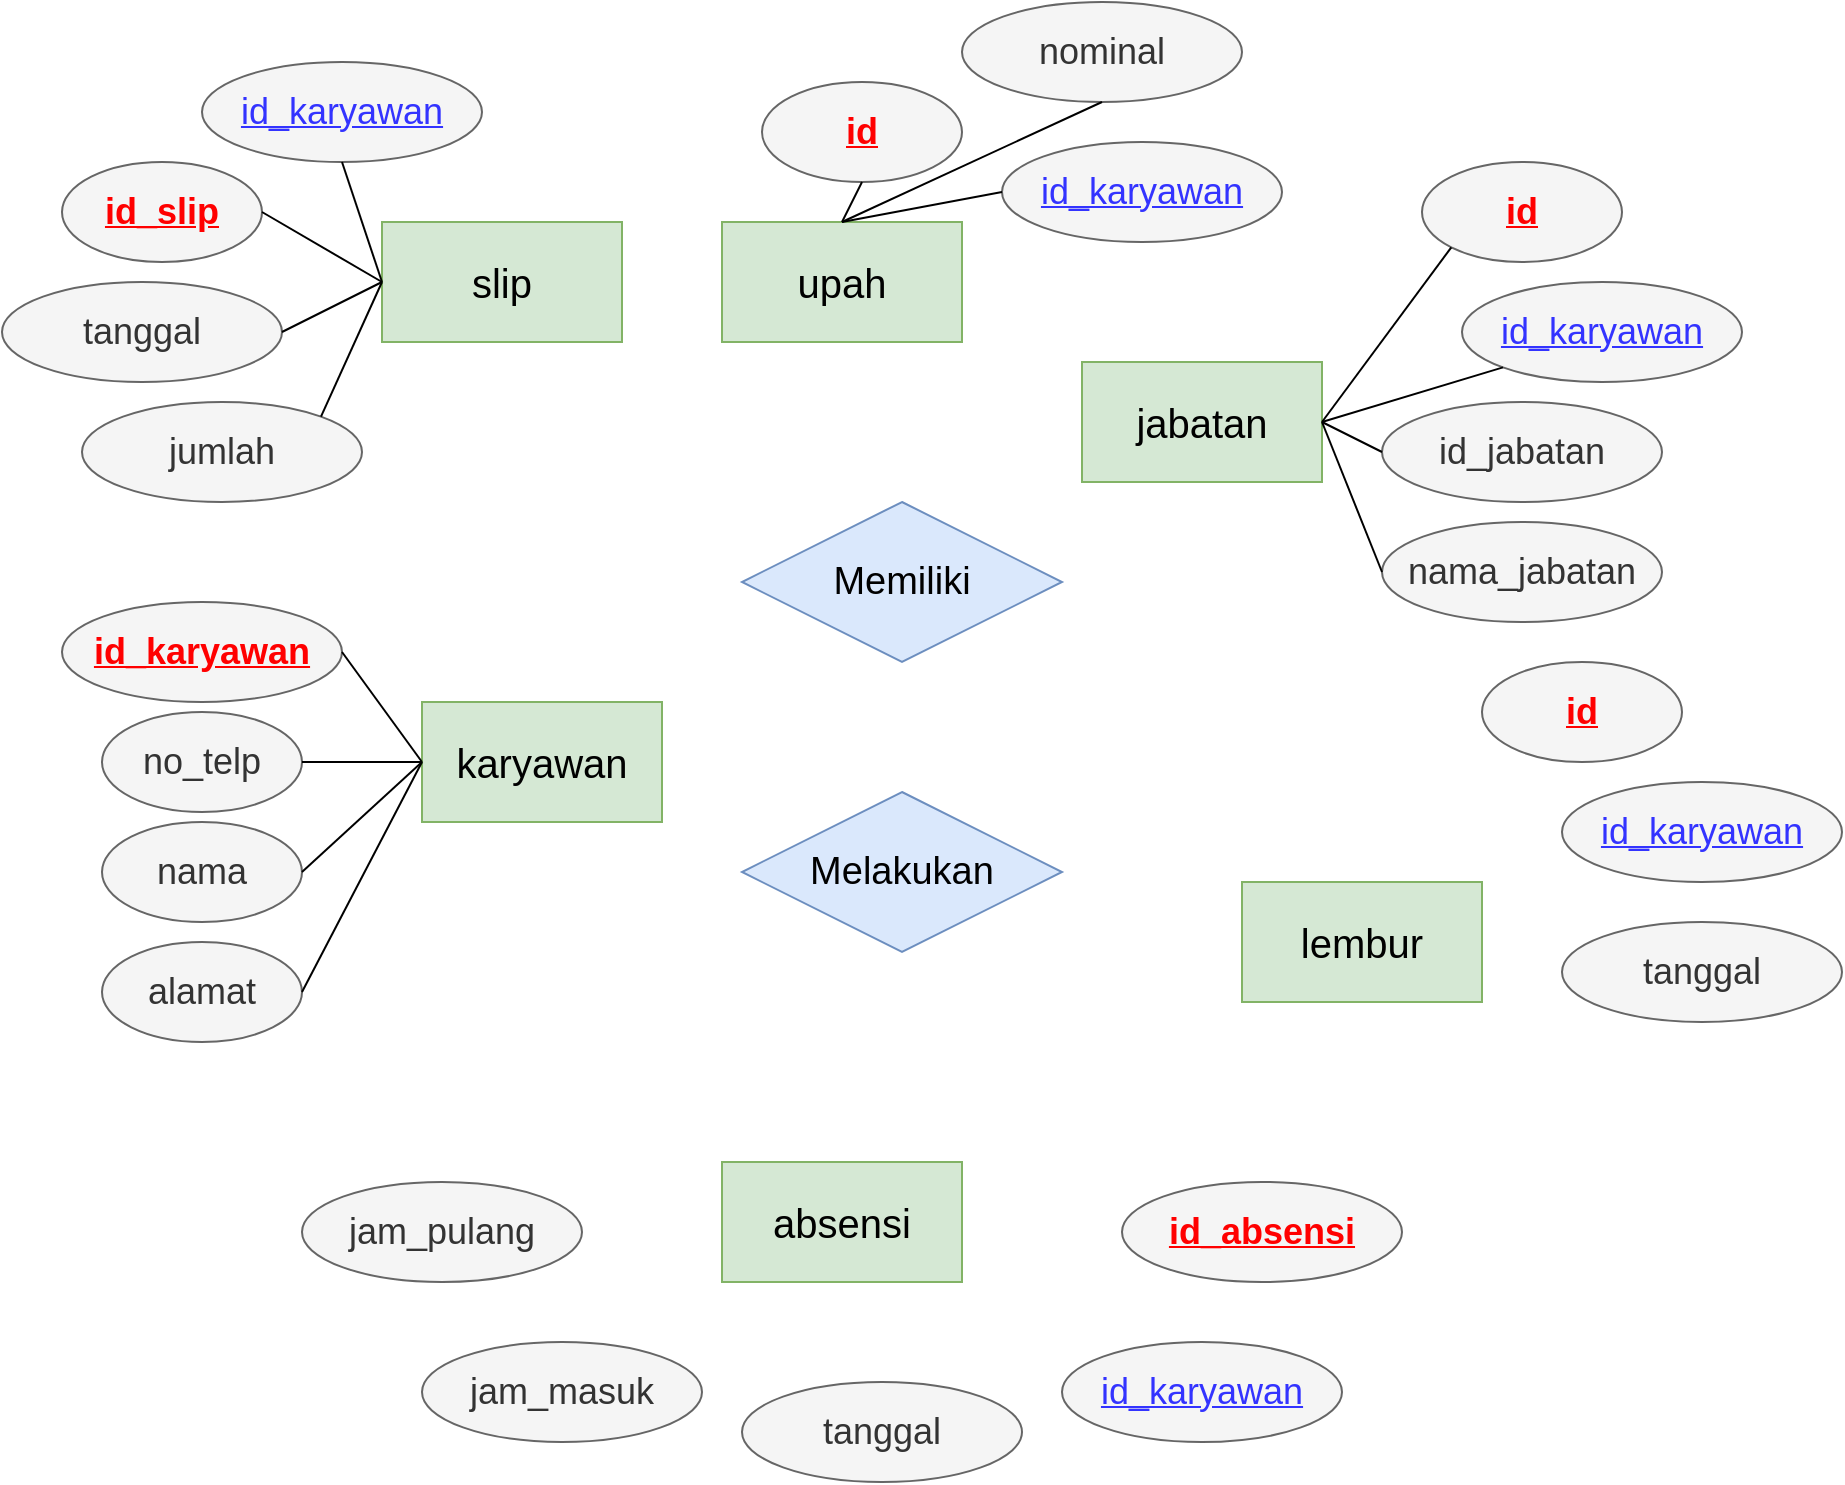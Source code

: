 <mxfile version="13.7.3" type="device"><diagram id="R2lEEEUBdFMjLlhIrx00" name="Page-1"><mxGraphModel dx="482" dy="1385" grid="1" gridSize="10" guides="1" tooltips="1" connect="1" arrows="1" fold="1" page="1" pageScale="1" pageWidth="850" pageHeight="1100" math="0" shadow="0" extFonts="Permanent Marker^https://fonts.googleapis.com/css?family=Permanent+Marker"><root><mxCell id="0"/><mxCell id="1" parent="0"/><mxCell id="8qAjwRzs51ywIO-ZyJRn-1" value="&lt;font style=&quot;font-size: 20px&quot;&gt;karyawan&lt;/font&gt;" style="rounded=0;whiteSpace=wrap;html=1;fillColor=#d5e8d4;strokeColor=#82b366;" vertex="1" parent="1"><mxGeometry x="250" y="320" width="120" height="60" as="geometry"/></mxCell><mxCell id="8qAjwRzs51ywIO-ZyJRn-2" value="&lt;font style=&quot;font-size: 20px&quot;&gt;jabatan&lt;/font&gt;" style="rounded=0;whiteSpace=wrap;html=1;fillColor=#d5e8d4;strokeColor=#82b366;" vertex="1" parent="1"><mxGeometry x="580" y="150" width="120" height="60" as="geometry"/></mxCell><mxCell id="8qAjwRzs51ywIO-ZyJRn-3" value="&lt;font style=&quot;font-size: 20px&quot;&gt;upah&lt;/font&gt;" style="rounded=0;whiteSpace=wrap;html=1;fillColor=#d5e8d4;strokeColor=#82b366;" vertex="1" parent="1"><mxGeometry x="400" y="80" width="120" height="60" as="geometry"/></mxCell><mxCell id="8qAjwRzs51ywIO-ZyJRn-4" value="&lt;font style=&quot;font-size: 20px&quot;&gt;absensi&lt;/font&gt;" style="rounded=0;whiteSpace=wrap;html=1;fillColor=#d5e8d4;strokeColor=#82b366;" vertex="1" parent="1"><mxGeometry x="400" y="550" width="120" height="60" as="geometry"/></mxCell><mxCell id="8qAjwRzs51ywIO-ZyJRn-5" value="&lt;font style=&quot;font-size: 20px&quot;&gt;lembur&lt;/font&gt;" style="rounded=0;whiteSpace=wrap;html=1;fillColor=#d5e8d4;strokeColor=#82b366;" vertex="1" parent="1"><mxGeometry x="660" y="410" width="120" height="60" as="geometry"/></mxCell><mxCell id="8qAjwRzs51ywIO-ZyJRn-6" value="&lt;font style=&quot;font-size: 20px&quot;&gt;slip&lt;/font&gt;" style="rounded=0;whiteSpace=wrap;html=1;fillColor=#d5e8d4;strokeColor=#82b366;" vertex="1" parent="1"><mxGeometry x="230" y="80" width="120" height="60" as="geometry"/></mxCell><mxCell id="8qAjwRzs51ywIO-ZyJRn-7" value="&lt;font style=&quot;font-size: 18px&quot;&gt;nama&lt;/font&gt;" style="ellipse;whiteSpace=wrap;html=1;fillColor=#f5f5f5;strokeColor=#666666;fontColor=#333333;" vertex="1" parent="1"><mxGeometry x="90" y="380" width="100" height="50" as="geometry"/></mxCell><mxCell id="8qAjwRzs51ywIO-ZyJRn-8" value="&lt;font style=&quot;font-size: 18px&quot; color=&quot;#ff0000&quot;&gt;&lt;u&gt;&lt;b&gt;id_karyawan&lt;/b&gt;&lt;/u&gt;&lt;/font&gt;" style="ellipse;whiteSpace=wrap;html=1;fillColor=#f5f5f5;strokeColor=#666666;fontColor=#333333;" vertex="1" parent="1"><mxGeometry x="70" y="270" width="140" height="50" as="geometry"/></mxCell><mxCell id="8qAjwRzs51ywIO-ZyJRn-9" value="&lt;font style=&quot;font-size: 18px&quot;&gt;alamat&lt;/font&gt;" style="ellipse;whiteSpace=wrap;html=1;fillColor=#f5f5f5;strokeColor=#666666;fontColor=#333333;" vertex="1" parent="1"><mxGeometry x="90" y="440" width="100" height="50" as="geometry"/></mxCell><mxCell id="8qAjwRzs51ywIO-ZyJRn-10" value="&lt;font style=&quot;font-size: 18px&quot;&gt;no_telp&lt;/font&gt;" style="ellipse;whiteSpace=wrap;html=1;fillColor=#f5f5f5;strokeColor=#666666;fontColor=#333333;" vertex="1" parent="1"><mxGeometry x="90" y="325" width="100" height="50" as="geometry"/></mxCell><mxCell id="8qAjwRzs51ywIO-ZyJRn-12" value="" style="endArrow=none;html=1;exitX=1;exitY=0.5;exitDx=0;exitDy=0;entryX=0;entryY=0.5;entryDx=0;entryDy=0;" edge="1" parent="1" source="8qAjwRzs51ywIO-ZyJRn-10" target="8qAjwRzs51ywIO-ZyJRn-1"><mxGeometry width="50" height="50" relative="1" as="geometry"><mxPoint x="220" y="410" as="sourcePoint"/><mxPoint x="270" y="360" as="targetPoint"/></mxGeometry></mxCell><mxCell id="8qAjwRzs51ywIO-ZyJRn-13" value="" style="endArrow=none;html=1;exitX=1;exitY=0.5;exitDx=0;exitDy=0;entryX=0;entryY=0.5;entryDx=0;entryDy=0;" edge="1" parent="1" source="8qAjwRzs51ywIO-ZyJRn-8" target="8qAjwRzs51ywIO-ZyJRn-1"><mxGeometry width="50" height="50" relative="1" as="geometry"><mxPoint x="210" y="310" as="sourcePoint"/><mxPoint x="260" y="260" as="targetPoint"/></mxGeometry></mxCell><mxCell id="8qAjwRzs51ywIO-ZyJRn-14" value="" style="endArrow=none;html=1;exitX=0;exitY=0.5;exitDx=0;exitDy=0;entryX=1;entryY=0.5;entryDx=0;entryDy=0;" edge="1" parent="1" source="8qAjwRzs51ywIO-ZyJRn-1" target="8qAjwRzs51ywIO-ZyJRn-7"><mxGeometry width="50" height="50" relative="1" as="geometry"><mxPoint x="210" y="310" as="sourcePoint"/><mxPoint x="260" y="260" as="targetPoint"/></mxGeometry></mxCell><mxCell id="8qAjwRzs51ywIO-ZyJRn-15" value="" style="endArrow=none;html=1;exitX=0;exitY=0.5;exitDx=0;exitDy=0;entryX=1;entryY=0.5;entryDx=0;entryDy=0;" edge="1" parent="1" source="8qAjwRzs51ywIO-ZyJRn-1" target="8qAjwRzs51ywIO-ZyJRn-9"><mxGeometry width="50" height="50" relative="1" as="geometry"><mxPoint x="290" y="320" as="sourcePoint"/><mxPoint x="340" y="270" as="targetPoint"/></mxGeometry></mxCell><mxCell id="8qAjwRzs51ywIO-ZyJRn-17" value="&lt;font style=&quot;font-size: 18px&quot; color=&quot;#ff0000&quot;&gt;&lt;u&gt;&lt;b&gt;id&lt;/b&gt;&lt;/u&gt;&lt;/font&gt;" style="ellipse;whiteSpace=wrap;html=1;fillColor=#f5f5f5;strokeColor=#666666;fontColor=#333333;" vertex="1" parent="1"><mxGeometry x="750" y="50" width="100" height="50" as="geometry"/></mxCell><mxCell id="8qAjwRzs51ywIO-ZyJRn-18" value="&lt;font style=&quot;font-size: 18px&quot; color=&quot;#3333ff&quot;&gt;&lt;u&gt;id_karyawan&lt;/u&gt;&lt;/font&gt;" style="ellipse;whiteSpace=wrap;html=1;fillColor=#f5f5f5;strokeColor=#666666;fontColor=#333333;" vertex="1" parent="1"><mxGeometry x="770" y="110" width="140" height="50" as="geometry"/></mxCell><mxCell id="8qAjwRzs51ywIO-ZyJRn-20" value="&lt;font style=&quot;font-size: 18px&quot;&gt;nama_jabatan&lt;/font&gt;" style="ellipse;whiteSpace=wrap;html=1;fillColor=#f5f5f5;strokeColor=#666666;fontColor=#333333;" vertex="1" parent="1"><mxGeometry x="730" y="230" width="140" height="50" as="geometry"/></mxCell><mxCell id="8qAjwRzs51ywIO-ZyJRn-21" value="&lt;font style=&quot;font-size: 18px&quot;&gt;id_jabatan&lt;/font&gt;" style="ellipse;whiteSpace=wrap;html=1;fillColor=#f5f5f5;strokeColor=#666666;fontColor=#333333;" vertex="1" parent="1"><mxGeometry x="730" y="170" width="140" height="50" as="geometry"/></mxCell><mxCell id="8qAjwRzs51ywIO-ZyJRn-22" value="" style="endArrow=none;html=1;exitX=0;exitY=1;exitDx=0;exitDy=0;entryX=1;entryY=0.5;entryDx=0;entryDy=0;" edge="1" parent="1" source="8qAjwRzs51ywIO-ZyJRn-17" target="8qAjwRzs51ywIO-ZyJRn-2"><mxGeometry width="50" height="50" relative="1" as="geometry"><mxPoint x="570" y="160" as="sourcePoint"/><mxPoint x="620" y="110" as="targetPoint"/></mxGeometry></mxCell><mxCell id="8qAjwRzs51ywIO-ZyJRn-23" value="" style="endArrow=none;html=1;entryX=0;entryY=1;entryDx=0;entryDy=0;" edge="1" parent="1" target="8qAjwRzs51ywIO-ZyJRn-18"><mxGeometry width="50" height="50" relative="1" as="geometry"><mxPoint x="700" y="180" as="sourcePoint"/><mxPoint x="620" y="110" as="targetPoint"/></mxGeometry></mxCell><mxCell id="8qAjwRzs51ywIO-ZyJRn-24" value="" style="endArrow=none;html=1;entryX=0;entryY=0.5;entryDx=0;entryDy=0;exitX=1;exitY=0.5;exitDx=0;exitDy=0;" edge="1" parent="1" source="8qAjwRzs51ywIO-ZyJRn-2" target="8qAjwRzs51ywIO-ZyJRn-20"><mxGeometry width="50" height="50" relative="1" as="geometry"><mxPoint x="570" y="160" as="sourcePoint"/><mxPoint x="620" y="110" as="targetPoint"/></mxGeometry></mxCell><mxCell id="8qAjwRzs51ywIO-ZyJRn-25" value="" style="endArrow=none;html=1;entryX=0;entryY=0.5;entryDx=0;entryDy=0;exitX=1;exitY=0.5;exitDx=0;exitDy=0;" edge="1" parent="1" source="8qAjwRzs51ywIO-ZyJRn-2" target="8qAjwRzs51ywIO-ZyJRn-21"><mxGeometry width="50" height="50" relative="1" as="geometry"><mxPoint x="570" y="160" as="sourcePoint"/><mxPoint x="620" y="110" as="targetPoint"/></mxGeometry></mxCell><mxCell id="8qAjwRzs51ywIO-ZyJRn-26" value="&lt;font style=&quot;font-size: 19px&quot;&gt;Memiliki&lt;/font&gt;" style="rhombus;whiteSpace=wrap;html=1;fillColor=#dae8fc;strokeColor=#6c8ebf;" vertex="1" parent="1"><mxGeometry x="410" y="220" width="160" height="80" as="geometry"/></mxCell><mxCell id="8qAjwRzs51ywIO-ZyJRn-27" value="&lt;font style=&quot;font-size: 19px&quot;&gt;Melakukan&lt;/font&gt;" style="rhombus;whiteSpace=wrap;html=1;fillColor=#dae8fc;strokeColor=#6c8ebf;" vertex="1" parent="1"><mxGeometry x="410" y="365" width="160" height="80" as="geometry"/></mxCell><mxCell id="8qAjwRzs51ywIO-ZyJRn-28" value="&lt;font style=&quot;font-size: 18px&quot; color=&quot;#ff0000&quot;&gt;&lt;u&gt;&lt;b&gt;id&lt;/b&gt;&lt;/u&gt;&lt;/font&gt;" style="ellipse;whiteSpace=wrap;html=1;fillColor=#f5f5f5;strokeColor=#666666;fontColor=#333333;" vertex="1" parent="1"><mxGeometry x="420" y="10" width="100" height="50" as="geometry"/></mxCell><mxCell id="8qAjwRzs51ywIO-ZyJRn-29" value="&lt;font style=&quot;font-size: 18px&quot; color=&quot;#3333ff&quot;&gt;&lt;u&gt;id_karyawan&lt;/u&gt;&lt;/font&gt;" style="ellipse;whiteSpace=wrap;html=1;fillColor=#f5f5f5;strokeColor=#666666;fontColor=#333333;" vertex="1" parent="1"><mxGeometry x="540" y="40" width="140" height="50" as="geometry"/></mxCell><mxCell id="8qAjwRzs51ywIO-ZyJRn-30" value="&lt;font style=&quot;font-size: 18px&quot;&gt;nominal&lt;/font&gt;" style="ellipse;whiteSpace=wrap;html=1;fillColor=#f5f5f5;strokeColor=#666666;fontColor=#333333;" vertex="1" parent="1"><mxGeometry x="520" y="-30" width="140" height="50" as="geometry"/></mxCell><mxCell id="8qAjwRzs51ywIO-ZyJRn-31" value="&lt;font style=&quot;font-size: 18px&quot; color=&quot;#ff0000&quot;&gt;&lt;u&gt;&lt;b&gt;id_slip&lt;/b&gt;&lt;/u&gt;&lt;/font&gt;" style="ellipse;whiteSpace=wrap;html=1;fillColor=#f5f5f5;strokeColor=#666666;fontColor=#333333;" vertex="1" parent="1"><mxGeometry x="70" y="50" width="100" height="50" as="geometry"/></mxCell><mxCell id="8qAjwRzs51ywIO-ZyJRn-32" value="&lt;font style=&quot;font-size: 18px&quot; color=&quot;#3333ff&quot;&gt;&lt;u&gt;id_karyawan&lt;/u&gt;&lt;/font&gt;" style="ellipse;whiteSpace=wrap;html=1;fillColor=#f5f5f5;strokeColor=#666666;fontColor=#333333;" vertex="1" parent="1"><mxGeometry x="140" width="140" height="50" as="geometry"/></mxCell><mxCell id="8qAjwRzs51ywIO-ZyJRn-33" value="&lt;font style=&quot;font-size: 18px&quot;&gt;jumlah&lt;/font&gt;" style="ellipse;whiteSpace=wrap;html=1;fillColor=#f5f5f5;strokeColor=#666666;fontColor=#333333;" vertex="1" parent="1"><mxGeometry x="80" y="170" width="140" height="50" as="geometry"/></mxCell><mxCell id="8qAjwRzs51ywIO-ZyJRn-35" value="&lt;font style=&quot;font-size: 18px&quot;&gt;tanggal&lt;/font&gt;" style="ellipse;whiteSpace=wrap;html=1;fillColor=#f5f5f5;strokeColor=#666666;fontColor=#333333;" vertex="1" parent="1"><mxGeometry x="40" y="110" width="140" height="50" as="geometry"/></mxCell><mxCell id="8qAjwRzs51ywIO-ZyJRn-36" value="" style="endArrow=none;html=1;exitX=0.5;exitY=1;exitDx=0;exitDy=0;entryX=0.5;entryY=0;entryDx=0;entryDy=0;" edge="1" parent="1" source="8qAjwRzs51ywIO-ZyJRn-28" target="8qAjwRzs51ywIO-ZyJRn-3"><mxGeometry width="50" height="50" relative="1" as="geometry"><mxPoint x="560" y="80" as="sourcePoint"/><mxPoint x="610" y="30" as="targetPoint"/></mxGeometry></mxCell><mxCell id="8qAjwRzs51ywIO-ZyJRn-37" value="" style="endArrow=none;html=1;exitX=0.5;exitY=0;exitDx=0;exitDy=0;entryX=0.5;entryY=1;entryDx=0;entryDy=0;" edge="1" parent="1" source="8qAjwRzs51ywIO-ZyJRn-3" target="8qAjwRzs51ywIO-ZyJRn-30"><mxGeometry width="50" height="50" relative="1" as="geometry"><mxPoint x="500" y="80" as="sourcePoint"/><mxPoint x="550" y="30" as="targetPoint"/></mxGeometry></mxCell><mxCell id="8qAjwRzs51ywIO-ZyJRn-38" value="" style="endArrow=none;html=1;exitX=0.5;exitY=0;exitDx=0;exitDy=0;entryX=0;entryY=0.5;entryDx=0;entryDy=0;" edge="1" parent="1" source="8qAjwRzs51ywIO-ZyJRn-3" target="8qAjwRzs51ywIO-ZyJRn-29"><mxGeometry width="50" height="50" relative="1" as="geometry"><mxPoint x="500" y="80" as="sourcePoint"/><mxPoint x="550" y="30" as="targetPoint"/></mxGeometry></mxCell><mxCell id="8qAjwRzs51ywIO-ZyJRn-39" value="" style="endArrow=none;html=1;exitX=1;exitY=0;exitDx=0;exitDy=0;entryX=0;entryY=0.5;entryDx=0;entryDy=0;" edge="1" parent="1" source="8qAjwRzs51ywIO-ZyJRn-33" target="8qAjwRzs51ywIO-ZyJRn-6"><mxGeometry width="50" height="50" relative="1" as="geometry"><mxPoint x="330" y="150" as="sourcePoint"/><mxPoint x="380" y="100" as="targetPoint"/></mxGeometry></mxCell><mxCell id="8qAjwRzs51ywIO-ZyJRn-40" value="" style="endArrow=none;html=1;exitX=1;exitY=0.5;exitDx=0;exitDy=0;entryX=0;entryY=0.5;entryDx=0;entryDy=0;" edge="1" parent="1" source="8qAjwRzs51ywIO-ZyJRn-35" target="8qAjwRzs51ywIO-ZyJRn-6"><mxGeometry width="50" height="50" relative="1" as="geometry"><mxPoint x="250" y="140" as="sourcePoint"/><mxPoint x="300" y="90" as="targetPoint"/></mxGeometry></mxCell><mxCell id="8qAjwRzs51ywIO-ZyJRn-41" value="" style="endArrow=none;html=1;exitX=1;exitY=0.5;exitDx=0;exitDy=0;entryX=0;entryY=0.5;entryDx=0;entryDy=0;" edge="1" parent="1" source="8qAjwRzs51ywIO-ZyJRn-31" target="8qAjwRzs51ywIO-ZyJRn-6"><mxGeometry width="50" height="50" relative="1" as="geometry"><mxPoint x="250" y="140" as="sourcePoint"/><mxPoint x="300" y="90" as="targetPoint"/></mxGeometry></mxCell><mxCell id="8qAjwRzs51ywIO-ZyJRn-42" value="" style="endArrow=none;html=1;exitX=0.5;exitY=1;exitDx=0;exitDy=0;entryX=0;entryY=0.5;entryDx=0;entryDy=0;" edge="1" parent="1" source="8qAjwRzs51ywIO-ZyJRn-32" target="8qAjwRzs51ywIO-ZyJRn-6"><mxGeometry width="50" height="50" relative="1" as="geometry"><mxPoint x="250" y="140" as="sourcePoint"/><mxPoint x="300" y="90" as="targetPoint"/></mxGeometry></mxCell><mxCell id="8qAjwRzs51ywIO-ZyJRn-43" value="&lt;font style=&quot;font-size: 18px&quot; color=&quot;#ff0000&quot;&gt;&lt;u&gt;&lt;b&gt;id&lt;/b&gt;&lt;/u&gt;&lt;/font&gt;" style="ellipse;whiteSpace=wrap;html=1;fillColor=#f5f5f5;strokeColor=#666666;fontColor=#333333;" vertex="1" parent="1"><mxGeometry x="780" y="300" width="100" height="50" as="geometry"/></mxCell><mxCell id="8qAjwRzs51ywIO-ZyJRn-44" value="&lt;font style=&quot;font-size: 18px&quot; color=&quot;#3333ff&quot;&gt;&lt;u&gt;id_karyawan&lt;/u&gt;&lt;/font&gt;" style="ellipse;whiteSpace=wrap;html=1;fillColor=#f5f5f5;strokeColor=#666666;fontColor=#333333;" vertex="1" parent="1"><mxGeometry x="820" y="360" width="140" height="50" as="geometry"/></mxCell><mxCell id="8qAjwRzs51ywIO-ZyJRn-45" value="&lt;font style=&quot;font-size: 18px&quot;&gt;tanggal&lt;/font&gt;" style="ellipse;whiteSpace=wrap;html=1;fillColor=#f5f5f5;strokeColor=#666666;fontColor=#333333;" vertex="1" parent="1"><mxGeometry x="820" y="430" width="140" height="50" as="geometry"/></mxCell><mxCell id="8qAjwRzs51ywIO-ZyJRn-46" value="&lt;font style=&quot;font-size: 18px&quot; color=&quot;#ff0000&quot;&gt;&lt;u&gt;&lt;b&gt;id_absensi&lt;/b&gt;&lt;/u&gt;&lt;/font&gt;" style="ellipse;whiteSpace=wrap;html=1;fillColor=#f5f5f5;strokeColor=#666666;fontColor=#333333;" vertex="1" parent="1"><mxGeometry x="600" y="560" width="140" height="50" as="geometry"/></mxCell><mxCell id="8qAjwRzs51ywIO-ZyJRn-47" value="&lt;font style=&quot;font-size: 18px&quot; color=&quot;#3333ff&quot;&gt;&lt;u&gt;id_karyawan&lt;/u&gt;&lt;/font&gt;" style="ellipse;whiteSpace=wrap;html=1;fillColor=#f5f5f5;strokeColor=#666666;fontColor=#333333;" vertex="1" parent="1"><mxGeometry x="570" y="640" width="140" height="50" as="geometry"/></mxCell><mxCell id="8qAjwRzs51ywIO-ZyJRn-48" value="&lt;font style=&quot;font-size: 18px&quot;&gt;tanggal&lt;/font&gt;" style="ellipse;whiteSpace=wrap;html=1;fillColor=#f5f5f5;strokeColor=#666666;fontColor=#333333;" vertex="1" parent="1"><mxGeometry x="410" y="660" width="140" height="50" as="geometry"/></mxCell><mxCell id="8qAjwRzs51ywIO-ZyJRn-49" value="&lt;span style=&quot;font-size: 18px&quot;&gt;jam_masuk&lt;/span&gt;" style="ellipse;whiteSpace=wrap;html=1;fillColor=#f5f5f5;strokeColor=#666666;fontColor=#333333;" vertex="1" parent="1"><mxGeometry x="250" y="640" width="140" height="50" as="geometry"/></mxCell><mxCell id="8qAjwRzs51ywIO-ZyJRn-50" value="&lt;span style=&quot;font-size: 18px&quot;&gt;jam_pulang&lt;/span&gt;" style="ellipse;whiteSpace=wrap;html=1;fillColor=#f5f5f5;strokeColor=#666666;fontColor=#333333;" vertex="1" parent="1"><mxGeometry x="190" y="560" width="140" height="50" as="geometry"/></mxCell></root></mxGraphModel></diagram></mxfile>